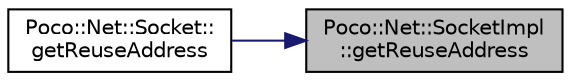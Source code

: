 digraph "Poco::Net::SocketImpl::getReuseAddress"
{
 // LATEX_PDF_SIZE
  edge [fontname="Helvetica",fontsize="10",labelfontname="Helvetica",labelfontsize="10"];
  node [fontname="Helvetica",fontsize="10",shape=record];
  rankdir="RL";
  Node1 [label="Poco::Net::SocketImpl\l::getReuseAddress",height=0.2,width=0.4,color="black", fillcolor="grey75", style="filled", fontcolor="black",tooltip="Sets the value of the SO_REUSEADDR socket option."];
  Node1 -> Node2 [dir="back",color="midnightblue",fontsize="10",style="solid",fontname="Helvetica"];
  Node2 [label="Poco::Net::Socket::\lgetReuseAddress",height=0.2,width=0.4,color="black", fillcolor="white", style="filled",URL="$classPoco_1_1Net_1_1Socket.html#a1c5465897c9ddb84a32f758144491ef2",tooltip="Sets the value of the SO_REUSEADDR socket option."];
}
